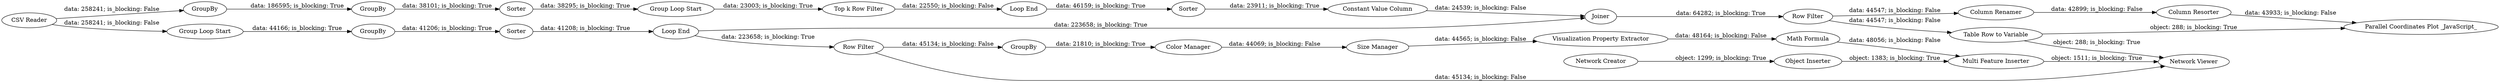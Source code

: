 digraph {
	"3814244181182507618_16" [label="Group Loop Start"]
	"3814244181182507618_20" [label="Constant Value Column"]
	"-3849958533627336517_1621" [label="Column Renamer"]
	"-3849958533627336517_1" [label="CSV Reader"]
	"-3849958533627336517_1602" [label="Row Filter"]
	"-3849958533627336517_11" [label=Joiner]
	"-2538854142271579712_1603" [label="Multi Feature Inserter"]
	"3814244181182507618_15" [label=Sorter]
	"3814244181182507618_13" [label=GroupBy]
	"-1538095888939957952_2" [label="Group Loop Start"]
	"-3849958533627336517_1613" [label="Parallel Coordinates Plot _JavaScript_"]
	"-2538854142271579712_1599" [label="Network Creator"]
	"-3849958533627336517_1618" [label="Table Row to Variable"]
	"-1538095888939957952_3" [label=GroupBy]
	"-3849958533627336517_1614" [label="Column Resorter"]
	"3814244181182507618_17" [label="Loop End"]
	"3814244181182507618_19" [label=Sorter]
	"3814244181182507618_14" [label=GroupBy]
	"-2538854142271579712_1600" [label="Object Inserter"]
	"-1538095888939957952_6" [label=Sorter]
	"3814244181182507618_18" [label="Top k Row Filter"]
	"-2538854142271579712_1606" [label=GroupBy]
	"-3849958533627336517_21" [label="Network Viewer"]
	"-3849958533627336517_1617" [label="Row Filter"]
	"-2538854142271579712_1604" [label="Visualization Property Extractor"]
	"-1538095888939957952_5" [label="Loop End"]
	"-2538854142271579712_4" [label="Size Manager"]
	"-2538854142271579712_10" [label="Math Formula"]
	"-2538854142271579712_1605" [label="Color Manager"]
	"-1538095888939957952_5" -> "-3849958533627336517_11" [label="data: 223658; is_blocking: True"]
	"-3849958533627336517_1618" -> "-3849958533627336517_21" [label="object: 288; is_blocking: True"]
	"-3849958533627336517_1602" -> "-3849958533627336517_21" [label="data: 45134; is_blocking: False"]
	"-2538854142271579712_1606" -> "-2538854142271579712_1605" [label="data: 21810; is_blocking: True"]
	"-1538095888939957952_2" -> "-1538095888939957952_3" [label="data: 44166; is_blocking: True"]
	"-3849958533627336517_1621" -> "-3849958533627336517_1614" [label="data: 42899; is_blocking: False"]
	"-3849958533627336517_1614" -> "-3849958533627336517_1613" [label="data: 43933; is_blocking: False"]
	"-2538854142271579712_10" -> "-2538854142271579712_1603" [label="data: 48056; is_blocking: False"]
	"-3849958533627336517_11" -> "-3849958533627336517_1617" [label="data: 64282; is_blocking: True"]
	"-2538854142271579712_1605" -> "-2538854142271579712_4" [label="data: 44069; is_blocking: False"]
	"-3849958533627336517_1" -> "-1538095888939957952_2" [label="data: 258241; is_blocking: False"]
	"3814244181182507618_15" -> "3814244181182507618_16" [label="data: 38295; is_blocking: True"]
	"-2538854142271579712_1604" -> "-2538854142271579712_10" [label="data: 48164; is_blocking: False"]
	"3814244181182507618_20" -> "-3849958533627336517_11" [label="data: 24539; is_blocking: False"]
	"-3849958533627336517_1602" -> "-2538854142271579712_1606" [label="data: 45134; is_blocking: False"]
	"-1538095888939957952_3" -> "-1538095888939957952_6" [label="data: 41206; is_blocking: True"]
	"3814244181182507618_16" -> "3814244181182507618_18" [label="data: 23003; is_blocking: True"]
	"-3849958533627336517_1618" -> "-3849958533627336517_1613" [label="object: 288; is_blocking: True"]
	"3814244181182507618_19" -> "3814244181182507618_20" [label="data: 23911; is_blocking: True"]
	"3814244181182507618_17" -> "3814244181182507618_19" [label="data: 46159; is_blocking: True"]
	"-1538095888939957952_5" -> "-3849958533627336517_1602" [label="data: 223658; is_blocking: True"]
	"-3849958533627336517_1" -> "3814244181182507618_13" [label="data: 258241; is_blocking: False"]
	"-1538095888939957952_6" -> "-1538095888939957952_5" [label="data: 41208; is_blocking: True"]
	"3814244181182507618_18" -> "3814244181182507618_17" [label="data: 22550; is_blocking: False"]
	"3814244181182507618_13" -> "3814244181182507618_14" [label="data: 186595; is_blocking: True"]
	"-2538854142271579712_1600" -> "-2538854142271579712_1603" [label="object: 1383; is_blocking: True"]
	"-2538854142271579712_1599" -> "-2538854142271579712_1600" [label="object: 1299; is_blocking: True"]
	"3814244181182507618_14" -> "3814244181182507618_15" [label="data: 38101; is_blocking: True"]
	"-3849958533627336517_1617" -> "-3849958533627336517_1618" [label="data: 44547; is_blocking: False"]
	"-3849958533627336517_1617" -> "-3849958533627336517_1621" [label="data: 44547; is_blocking: False"]
	"-2538854142271579712_4" -> "-2538854142271579712_1604" [label="data: 44565; is_blocking: False"]
	"-2538854142271579712_1603" -> "-3849958533627336517_21" [label="object: 1511; is_blocking: True"]
	rankdir=LR
}
